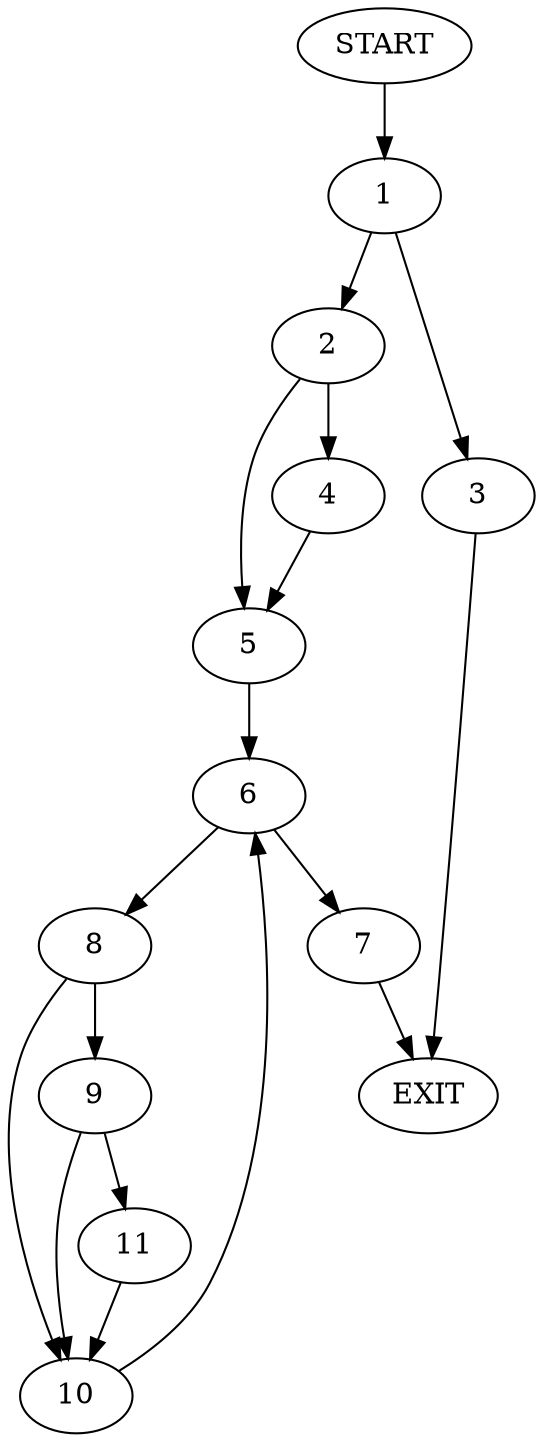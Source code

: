 digraph {
0 [label="START"]
12 [label="EXIT"]
0 -> 1
1 -> 2
1 -> 3
3 -> 12
2 -> 4
2 -> 5
5 -> 6
4 -> 5
6 -> 7
6 -> 8
7 -> 12
8 -> 9
8 -> 10
10 -> 6
9 -> 11
9 -> 10
11 -> 10
}
